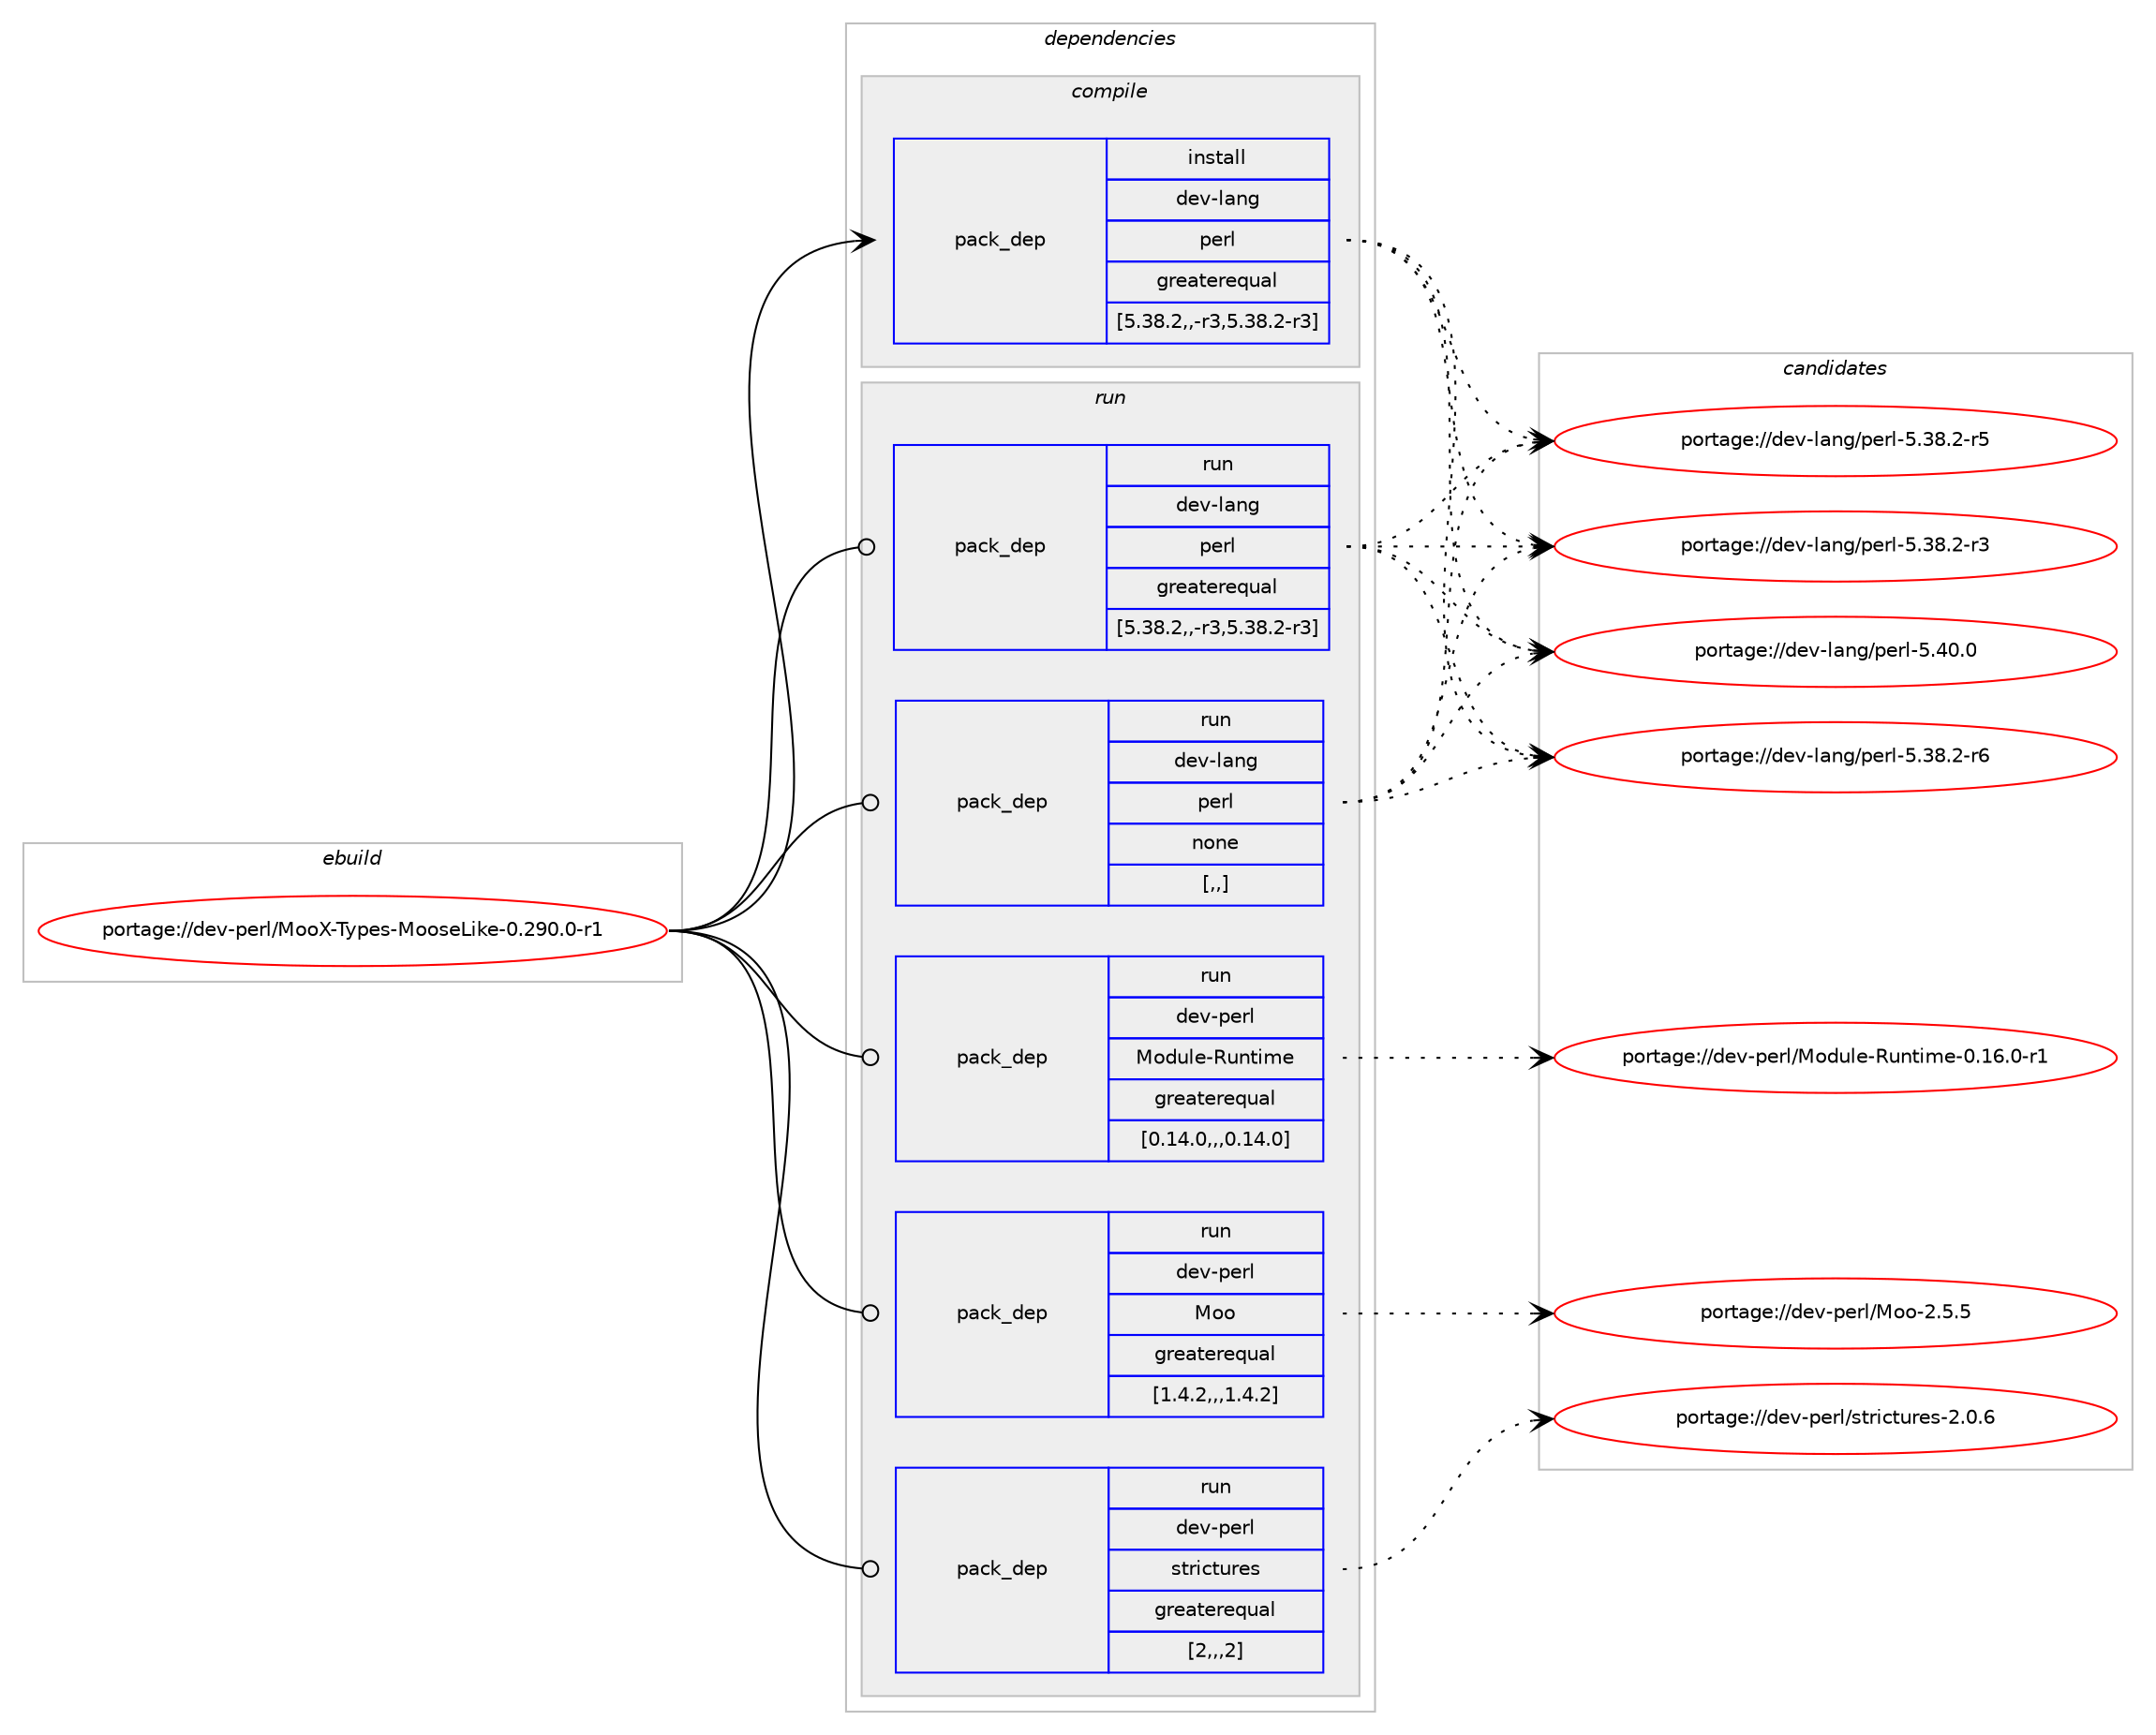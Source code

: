 digraph prolog {

# *************
# Graph options
# *************

newrank=true;
concentrate=true;
compound=true;
graph [rankdir=LR,fontname=Helvetica,fontsize=10,ranksep=1.5];#, ranksep=2.5, nodesep=0.2];
edge  [arrowhead=vee];
node  [fontname=Helvetica,fontsize=10];

# **********
# The ebuild
# **********

subgraph cluster_leftcol {
color=gray;
label=<<i>ebuild</i>>;
id [label="portage://dev-perl/MooX-Types-MooseLike-0.290.0-r1", color=red, width=4, href="../dev-perl/MooX-Types-MooseLike-0.290.0-r1.svg"];
}

# ****************
# The dependencies
# ****************

subgraph cluster_midcol {
color=gray;
label=<<i>dependencies</i>>;
subgraph cluster_compile {
fillcolor="#eeeeee";
style=filled;
label=<<i>compile</i>>;
subgraph pack102692 {
dependency133873 [label=<<TABLE BORDER="0" CELLBORDER="1" CELLSPACING="0" CELLPADDING="4" WIDTH="220"><TR><TD ROWSPAN="6" CELLPADDING="30">pack_dep</TD></TR><TR><TD WIDTH="110">install</TD></TR><TR><TD>dev-lang</TD></TR><TR><TD>perl</TD></TR><TR><TD>greaterequal</TD></TR><TR><TD>[5.38.2,,-r3,5.38.2-r3]</TD></TR></TABLE>>, shape=none, color=blue];
}
id:e -> dependency133873:w [weight=20,style="solid",arrowhead="vee"];
}
subgraph cluster_compileandrun {
fillcolor="#eeeeee";
style=filled;
label=<<i>compile and run</i>>;
}
subgraph cluster_run {
fillcolor="#eeeeee";
style=filled;
label=<<i>run</i>>;
subgraph pack102693 {
dependency133874 [label=<<TABLE BORDER="0" CELLBORDER="1" CELLSPACING="0" CELLPADDING="4" WIDTH="220"><TR><TD ROWSPAN="6" CELLPADDING="30">pack_dep</TD></TR><TR><TD WIDTH="110">run</TD></TR><TR><TD>dev-lang</TD></TR><TR><TD>perl</TD></TR><TR><TD>greaterequal</TD></TR><TR><TD>[5.38.2,,-r3,5.38.2-r3]</TD></TR></TABLE>>, shape=none, color=blue];
}
id:e -> dependency133874:w [weight=20,style="solid",arrowhead="odot"];
subgraph pack102694 {
dependency133875 [label=<<TABLE BORDER="0" CELLBORDER="1" CELLSPACING="0" CELLPADDING="4" WIDTH="220"><TR><TD ROWSPAN="6" CELLPADDING="30">pack_dep</TD></TR><TR><TD WIDTH="110">run</TD></TR><TR><TD>dev-lang</TD></TR><TR><TD>perl</TD></TR><TR><TD>none</TD></TR><TR><TD>[,,]</TD></TR></TABLE>>, shape=none, color=blue];
}
id:e -> dependency133875:w [weight=20,style="solid",arrowhead="odot"];
subgraph pack102695 {
dependency133876 [label=<<TABLE BORDER="0" CELLBORDER="1" CELLSPACING="0" CELLPADDING="4" WIDTH="220"><TR><TD ROWSPAN="6" CELLPADDING="30">pack_dep</TD></TR><TR><TD WIDTH="110">run</TD></TR><TR><TD>dev-perl</TD></TR><TR><TD>Module-Runtime</TD></TR><TR><TD>greaterequal</TD></TR><TR><TD>[0.14.0,,,0.14.0]</TD></TR></TABLE>>, shape=none, color=blue];
}
id:e -> dependency133876:w [weight=20,style="solid",arrowhead="odot"];
subgraph pack102696 {
dependency133877 [label=<<TABLE BORDER="0" CELLBORDER="1" CELLSPACING="0" CELLPADDING="4" WIDTH="220"><TR><TD ROWSPAN="6" CELLPADDING="30">pack_dep</TD></TR><TR><TD WIDTH="110">run</TD></TR><TR><TD>dev-perl</TD></TR><TR><TD>Moo</TD></TR><TR><TD>greaterequal</TD></TR><TR><TD>[1.4.2,,,1.4.2]</TD></TR></TABLE>>, shape=none, color=blue];
}
id:e -> dependency133877:w [weight=20,style="solid",arrowhead="odot"];
subgraph pack102697 {
dependency133878 [label=<<TABLE BORDER="0" CELLBORDER="1" CELLSPACING="0" CELLPADDING="4" WIDTH="220"><TR><TD ROWSPAN="6" CELLPADDING="30">pack_dep</TD></TR><TR><TD WIDTH="110">run</TD></TR><TR><TD>dev-perl</TD></TR><TR><TD>strictures</TD></TR><TR><TD>greaterequal</TD></TR><TR><TD>[2,,,2]</TD></TR></TABLE>>, shape=none, color=blue];
}
id:e -> dependency133878:w [weight=20,style="solid",arrowhead="odot"];
}
}

# **************
# The candidates
# **************

subgraph cluster_choices {
rank=same;
color=gray;
label=<<i>candidates</i>>;

subgraph choice102692 {
color=black;
nodesep=1;
choice10010111845108971101034711210111410845534652484648 [label="portage://dev-lang/perl-5.40.0", color=red, width=4,href="../dev-lang/perl-5.40.0.svg"];
choice100101118451089711010347112101114108455346515646504511454 [label="portage://dev-lang/perl-5.38.2-r6", color=red, width=4,href="../dev-lang/perl-5.38.2-r6.svg"];
choice100101118451089711010347112101114108455346515646504511453 [label="portage://dev-lang/perl-5.38.2-r5", color=red, width=4,href="../dev-lang/perl-5.38.2-r5.svg"];
choice100101118451089711010347112101114108455346515646504511451 [label="portage://dev-lang/perl-5.38.2-r3", color=red, width=4,href="../dev-lang/perl-5.38.2-r3.svg"];
dependency133873:e -> choice10010111845108971101034711210111410845534652484648:w [style=dotted,weight="100"];
dependency133873:e -> choice100101118451089711010347112101114108455346515646504511454:w [style=dotted,weight="100"];
dependency133873:e -> choice100101118451089711010347112101114108455346515646504511453:w [style=dotted,weight="100"];
dependency133873:e -> choice100101118451089711010347112101114108455346515646504511451:w [style=dotted,weight="100"];
}
subgraph choice102693 {
color=black;
nodesep=1;
choice10010111845108971101034711210111410845534652484648 [label="portage://dev-lang/perl-5.40.0", color=red, width=4,href="../dev-lang/perl-5.40.0.svg"];
choice100101118451089711010347112101114108455346515646504511454 [label="portage://dev-lang/perl-5.38.2-r6", color=red, width=4,href="../dev-lang/perl-5.38.2-r6.svg"];
choice100101118451089711010347112101114108455346515646504511453 [label="portage://dev-lang/perl-5.38.2-r5", color=red, width=4,href="../dev-lang/perl-5.38.2-r5.svg"];
choice100101118451089711010347112101114108455346515646504511451 [label="portage://dev-lang/perl-5.38.2-r3", color=red, width=4,href="../dev-lang/perl-5.38.2-r3.svg"];
dependency133874:e -> choice10010111845108971101034711210111410845534652484648:w [style=dotted,weight="100"];
dependency133874:e -> choice100101118451089711010347112101114108455346515646504511454:w [style=dotted,weight="100"];
dependency133874:e -> choice100101118451089711010347112101114108455346515646504511453:w [style=dotted,weight="100"];
dependency133874:e -> choice100101118451089711010347112101114108455346515646504511451:w [style=dotted,weight="100"];
}
subgraph choice102694 {
color=black;
nodesep=1;
choice10010111845108971101034711210111410845534652484648 [label="portage://dev-lang/perl-5.40.0", color=red, width=4,href="../dev-lang/perl-5.40.0.svg"];
choice100101118451089711010347112101114108455346515646504511454 [label="portage://dev-lang/perl-5.38.2-r6", color=red, width=4,href="../dev-lang/perl-5.38.2-r6.svg"];
choice100101118451089711010347112101114108455346515646504511453 [label="portage://dev-lang/perl-5.38.2-r5", color=red, width=4,href="../dev-lang/perl-5.38.2-r5.svg"];
choice100101118451089711010347112101114108455346515646504511451 [label="portage://dev-lang/perl-5.38.2-r3", color=red, width=4,href="../dev-lang/perl-5.38.2-r3.svg"];
dependency133875:e -> choice10010111845108971101034711210111410845534652484648:w [style=dotted,weight="100"];
dependency133875:e -> choice100101118451089711010347112101114108455346515646504511454:w [style=dotted,weight="100"];
dependency133875:e -> choice100101118451089711010347112101114108455346515646504511453:w [style=dotted,weight="100"];
dependency133875:e -> choice100101118451089711010347112101114108455346515646504511451:w [style=dotted,weight="100"];
}
subgraph choice102695 {
color=black;
nodesep=1;
choice1001011184511210111410847771111001171081014582117110116105109101454846495446484511449 [label="portage://dev-perl/Module-Runtime-0.16.0-r1", color=red, width=4,href="../dev-perl/Module-Runtime-0.16.0-r1.svg"];
dependency133876:e -> choice1001011184511210111410847771111001171081014582117110116105109101454846495446484511449:w [style=dotted,weight="100"];
}
subgraph choice102696 {
color=black;
nodesep=1;
choice100101118451121011141084777111111455046534653 [label="portage://dev-perl/Moo-2.5.5", color=red, width=4,href="../dev-perl/Moo-2.5.5.svg"];
dependency133877:e -> choice100101118451121011141084777111111455046534653:w [style=dotted,weight="100"];
}
subgraph choice102697 {
color=black;
nodesep=1;
choice100101118451121011141084711511611410599116117114101115455046484654 [label="portage://dev-perl/strictures-2.0.6", color=red, width=4,href="../dev-perl/strictures-2.0.6.svg"];
dependency133878:e -> choice100101118451121011141084711511611410599116117114101115455046484654:w [style=dotted,weight="100"];
}
}

}
